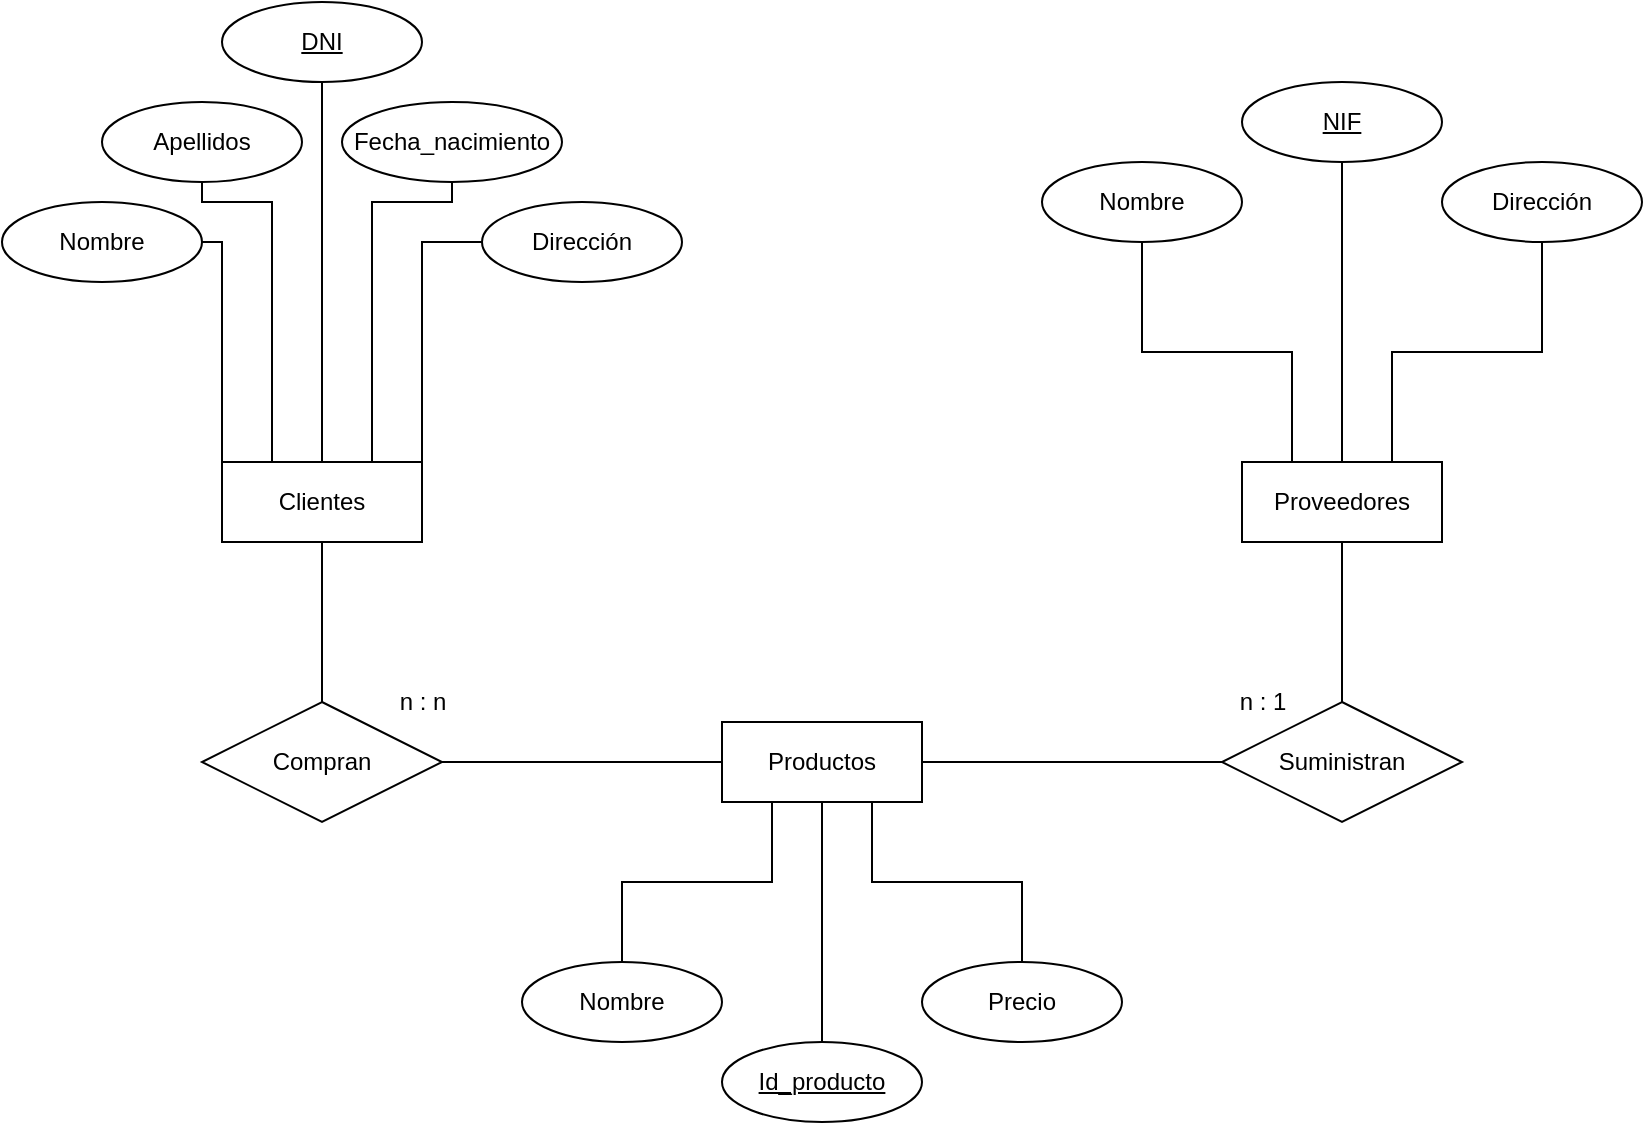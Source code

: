 <mxfile version="13.7.9" type="device"><diagram id="YO8J9M_N99jBSF8sAgxo" name="Página-1"><mxGraphModel dx="852" dy="494" grid="1" gridSize="10" guides="0" tooltips="1" connect="1" arrows="1" fold="1" page="1" pageScale="1" pageWidth="827" pageHeight="1169" math="0" shadow="0"><root><mxCell id="0"/><mxCell id="1" parent="0"/><mxCell id="J1kaSJJfCy_EI0HQf3sc-1" value="Clientes" style="whiteSpace=wrap;html=1;align=center;" parent="1" vertex="1"><mxGeometry x="110" y="270" width="100" height="40" as="geometry"/></mxCell><mxCell id="J1kaSJJfCy_EI0HQf3sc-31" style="edgeStyle=orthogonalEdgeStyle;rounded=0;orthogonalLoop=1;jettySize=auto;html=1;entryX=1;entryY=0.5;entryDx=0;entryDy=0;endArrow=none;endFill=0;" parent="1" source="J1kaSJJfCy_EI0HQf3sc-2" target="J1kaSJJfCy_EI0HQf3sc-30" edge="1"><mxGeometry relative="1" as="geometry"/></mxCell><mxCell id="J1kaSJJfCy_EI0HQf3sc-2" value="Productos" style="whiteSpace=wrap;html=1;align=center;" parent="1" vertex="1"><mxGeometry x="360" y="400" width="100" height="40" as="geometry"/></mxCell><mxCell id="J1kaSJJfCy_EI0HQf3sc-3" value="Proveedores" style="whiteSpace=wrap;html=1;align=center;" parent="1" vertex="1"><mxGeometry x="620" y="270" width="100" height="40" as="geometry"/></mxCell><mxCell id="J1kaSJJfCy_EI0HQf3sc-11" style="edgeStyle=orthogonalEdgeStyle;rounded=0;orthogonalLoop=1;jettySize=auto;html=1;entryX=0.5;entryY=0;entryDx=0;entryDy=0;endArrow=none;endFill=0;" parent="1" source="J1kaSJJfCy_EI0HQf3sc-6" target="J1kaSJJfCy_EI0HQf3sc-1" edge="1"><mxGeometry relative="1" as="geometry"/></mxCell><mxCell id="J1kaSJJfCy_EI0HQf3sc-6" value="DNI" style="ellipse;whiteSpace=wrap;html=1;align=center;fontStyle=4;" parent="1" vertex="1"><mxGeometry x="110" y="40" width="100" height="40" as="geometry"/></mxCell><mxCell id="J1kaSJJfCy_EI0HQf3sc-12" style="edgeStyle=orthogonalEdgeStyle;rounded=0;orthogonalLoop=1;jettySize=auto;html=1;exitX=0.5;exitY=1;exitDx=0;exitDy=0;entryX=0.25;entryY=0;entryDx=0;entryDy=0;endArrow=none;endFill=0;" parent="1" source="J1kaSJJfCy_EI0HQf3sc-7" target="J1kaSJJfCy_EI0HQf3sc-1" edge="1"><mxGeometry relative="1" as="geometry"><Array as="points"><mxPoint x="100" y="140"/><mxPoint x="135" y="140"/></Array></mxGeometry></mxCell><mxCell id="J1kaSJJfCy_EI0HQf3sc-7" value="Apellidos" style="ellipse;whiteSpace=wrap;html=1;align=center;" parent="1" vertex="1"><mxGeometry x="50" y="90" width="100" height="40" as="geometry"/></mxCell><mxCell id="J1kaSJJfCy_EI0HQf3sc-16" style="edgeStyle=orthogonalEdgeStyle;rounded=0;orthogonalLoop=1;jettySize=auto;html=1;exitX=1;exitY=0.5;exitDx=0;exitDy=0;entryX=0;entryY=0;entryDx=0;entryDy=0;endArrow=none;endFill=0;" parent="1" source="J1kaSJJfCy_EI0HQf3sc-8" target="J1kaSJJfCy_EI0HQf3sc-1" edge="1"><mxGeometry relative="1" as="geometry"><Array as="points"><mxPoint x="110" y="160"/></Array></mxGeometry></mxCell><mxCell id="J1kaSJJfCy_EI0HQf3sc-8" value="Nombre" style="ellipse;whiteSpace=wrap;html=1;align=center;" parent="1" vertex="1"><mxGeometry y="140" width="100" height="40" as="geometry"/></mxCell><mxCell id="J1kaSJJfCy_EI0HQf3sc-14" style="edgeStyle=orthogonalEdgeStyle;rounded=0;orthogonalLoop=1;jettySize=auto;html=1;entryX=0.75;entryY=0;entryDx=0;entryDy=0;endArrow=none;endFill=0;" parent="1" source="J1kaSJJfCy_EI0HQf3sc-9" target="J1kaSJJfCy_EI0HQf3sc-1" edge="1"><mxGeometry relative="1" as="geometry"><Array as="points"><mxPoint x="225" y="140"/><mxPoint x="185" y="140"/></Array></mxGeometry></mxCell><mxCell id="J1kaSJJfCy_EI0HQf3sc-9" value="Fecha_nacimiento" style="ellipse;whiteSpace=wrap;html=1;align=center;" parent="1" vertex="1"><mxGeometry x="170" y="90" width="110" height="40" as="geometry"/></mxCell><mxCell id="J1kaSJJfCy_EI0HQf3sc-15" style="edgeStyle=orthogonalEdgeStyle;rounded=0;orthogonalLoop=1;jettySize=auto;html=1;entryX=1;entryY=0;entryDx=0;entryDy=0;endArrow=none;endFill=0;" parent="1" source="J1kaSJJfCy_EI0HQf3sc-10" target="J1kaSJJfCy_EI0HQf3sc-1" edge="1"><mxGeometry relative="1" as="geometry"/></mxCell><mxCell id="J1kaSJJfCy_EI0HQf3sc-10" value="Dirección" style="ellipse;whiteSpace=wrap;html=1;align=center;" parent="1" vertex="1"><mxGeometry x="240" y="140" width="100" height="40" as="geometry"/></mxCell><mxCell id="J1kaSJJfCy_EI0HQf3sc-20" style="edgeStyle=orthogonalEdgeStyle;rounded=0;orthogonalLoop=1;jettySize=auto;html=1;entryX=0.5;entryY=1;entryDx=0;entryDy=0;endArrow=none;endFill=0;" parent="1" source="J1kaSJJfCy_EI0HQf3sc-17" target="J1kaSJJfCy_EI0HQf3sc-2" edge="1"><mxGeometry relative="1" as="geometry"/></mxCell><mxCell id="J1kaSJJfCy_EI0HQf3sc-17" value="Id_producto" style="ellipse;whiteSpace=wrap;html=1;align=center;fontStyle=4;" parent="1" vertex="1"><mxGeometry x="360" y="560" width="100" height="40" as="geometry"/></mxCell><mxCell id="J1kaSJJfCy_EI0HQf3sc-21" style="edgeStyle=orthogonalEdgeStyle;rounded=0;orthogonalLoop=1;jettySize=auto;html=1;entryX=0.25;entryY=1;entryDx=0;entryDy=0;endArrow=none;endFill=0;" parent="1" source="J1kaSJJfCy_EI0HQf3sc-18" target="J1kaSJJfCy_EI0HQf3sc-2" edge="1"><mxGeometry relative="1" as="geometry"/></mxCell><mxCell id="J1kaSJJfCy_EI0HQf3sc-18" value="Nombre" style="ellipse;whiteSpace=wrap;html=1;align=center;" parent="1" vertex="1"><mxGeometry x="260" y="520" width="100" height="40" as="geometry"/></mxCell><mxCell id="J1kaSJJfCy_EI0HQf3sc-22" style="edgeStyle=orthogonalEdgeStyle;rounded=0;orthogonalLoop=1;jettySize=auto;html=1;entryX=0.75;entryY=1;entryDx=0;entryDy=0;endArrow=none;endFill=0;" parent="1" source="J1kaSJJfCy_EI0HQf3sc-19" target="J1kaSJJfCy_EI0HQf3sc-2" edge="1"><mxGeometry relative="1" as="geometry"/></mxCell><mxCell id="J1kaSJJfCy_EI0HQf3sc-19" value="Precio" style="ellipse;whiteSpace=wrap;html=1;align=center;" parent="1" vertex="1"><mxGeometry x="460" y="520" width="100" height="40" as="geometry"/></mxCell><mxCell id="J1kaSJJfCy_EI0HQf3sc-26" style="edgeStyle=orthogonalEdgeStyle;rounded=0;orthogonalLoop=1;jettySize=auto;html=1;entryX=0.5;entryY=0;entryDx=0;entryDy=0;endArrow=none;endFill=0;" parent="1" source="J1kaSJJfCy_EI0HQf3sc-23" target="J1kaSJJfCy_EI0HQf3sc-3" edge="1"><mxGeometry relative="1" as="geometry"/></mxCell><mxCell id="J1kaSJJfCy_EI0HQf3sc-23" value="NIF" style="ellipse;whiteSpace=wrap;html=1;align=center;fontStyle=4;" parent="1" vertex="1"><mxGeometry x="620" y="80" width="100" height="40" as="geometry"/></mxCell><mxCell id="J1kaSJJfCy_EI0HQf3sc-27" style="edgeStyle=orthogonalEdgeStyle;rounded=0;orthogonalLoop=1;jettySize=auto;html=1;entryX=0.25;entryY=0;entryDx=0;entryDy=0;endArrow=none;endFill=0;" parent="1" source="J1kaSJJfCy_EI0HQf3sc-24" target="J1kaSJJfCy_EI0HQf3sc-3" edge="1"><mxGeometry relative="1" as="geometry"/></mxCell><mxCell id="J1kaSJJfCy_EI0HQf3sc-24" value="Nombre" style="ellipse;whiteSpace=wrap;html=1;align=center;" parent="1" vertex="1"><mxGeometry x="520" y="120" width="100" height="40" as="geometry"/></mxCell><mxCell id="J1kaSJJfCy_EI0HQf3sc-28" style="edgeStyle=orthogonalEdgeStyle;rounded=0;orthogonalLoop=1;jettySize=auto;html=1;entryX=0.75;entryY=0;entryDx=0;entryDy=0;endArrow=none;endFill=0;" parent="1" source="J1kaSJJfCy_EI0HQf3sc-25" target="J1kaSJJfCy_EI0HQf3sc-3" edge="1"><mxGeometry relative="1" as="geometry"/></mxCell><mxCell id="J1kaSJJfCy_EI0HQf3sc-25" value="Dirección" style="ellipse;whiteSpace=wrap;html=1;align=center;" parent="1" vertex="1"><mxGeometry x="720" y="120" width="100" height="40" as="geometry"/></mxCell><mxCell id="J1kaSJJfCy_EI0HQf3sc-32" style="edgeStyle=orthogonalEdgeStyle;rounded=0;orthogonalLoop=1;jettySize=auto;html=1;entryX=0.5;entryY=1;entryDx=0;entryDy=0;endArrow=none;endFill=0;" parent="1" source="J1kaSJJfCy_EI0HQf3sc-30" target="J1kaSJJfCy_EI0HQf3sc-1" edge="1"><mxGeometry relative="1" as="geometry"/></mxCell><mxCell id="J1kaSJJfCy_EI0HQf3sc-30" value="Compran" style="shape=rhombus;perimeter=rhombusPerimeter;whiteSpace=wrap;html=1;align=center;" parent="1" vertex="1"><mxGeometry x="100" y="390" width="120" height="60" as="geometry"/></mxCell><mxCell id="J1kaSJJfCy_EI0HQf3sc-34" style="edgeStyle=orthogonalEdgeStyle;rounded=0;orthogonalLoop=1;jettySize=auto;html=1;entryX=0.5;entryY=1;entryDx=0;entryDy=0;endArrow=none;endFill=0;" parent="1" source="J1kaSJJfCy_EI0HQf3sc-33" target="J1kaSJJfCy_EI0HQf3sc-3" edge="1"><mxGeometry relative="1" as="geometry"/></mxCell><mxCell id="J1kaSJJfCy_EI0HQf3sc-35" style="edgeStyle=orthogonalEdgeStyle;rounded=0;orthogonalLoop=1;jettySize=auto;html=1;entryX=1;entryY=0.5;entryDx=0;entryDy=0;endArrow=none;endFill=0;" parent="1" source="J1kaSJJfCy_EI0HQf3sc-33" target="J1kaSJJfCy_EI0HQf3sc-2" edge="1"><mxGeometry relative="1" as="geometry"/></mxCell><mxCell id="J1kaSJJfCy_EI0HQf3sc-33" value="Suministran" style="shape=rhombus;perimeter=rhombusPerimeter;whiteSpace=wrap;html=1;align=center;" parent="1" vertex="1"><mxGeometry x="610" y="390" width="120" height="60" as="geometry"/></mxCell><mxCell id="J1kaSJJfCy_EI0HQf3sc-36" value="n : n" style="text;html=1;resizable=0;autosize=1;align=center;verticalAlign=middle;points=[];fillColor=none;strokeColor=none;rounded=0;" parent="1" vertex="1"><mxGeometry x="190" y="380" width="40" height="20" as="geometry"/></mxCell><mxCell id="J1kaSJJfCy_EI0HQf3sc-37" value="n : 1" style="text;html=1;resizable=0;autosize=1;align=center;verticalAlign=middle;points=[];fillColor=none;strokeColor=none;rounded=0;" parent="1" vertex="1"><mxGeometry x="610" y="380" width="40" height="20" as="geometry"/></mxCell></root></mxGraphModel></diagram></mxfile>